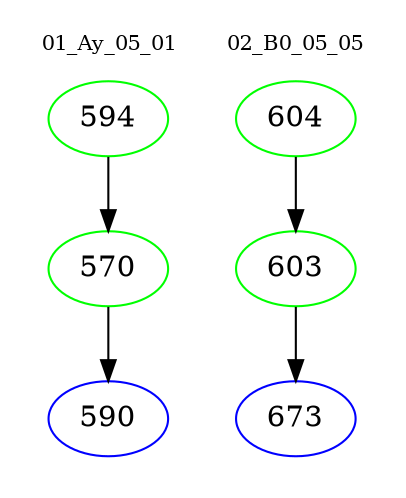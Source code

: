 digraph{
subgraph cluster_0 {
color = white
label = "01_Ay_05_01";
fontsize=10;
T0_594 [label="594", color="green"]
T0_594 -> T0_570 [color="black"]
T0_570 [label="570", color="green"]
T0_570 -> T0_590 [color="black"]
T0_590 [label="590", color="blue"]
}
subgraph cluster_1 {
color = white
label = "02_B0_05_05";
fontsize=10;
T1_604 [label="604", color="green"]
T1_604 -> T1_603 [color="black"]
T1_603 [label="603", color="green"]
T1_603 -> T1_673 [color="black"]
T1_673 [label="673", color="blue"]
}
}
